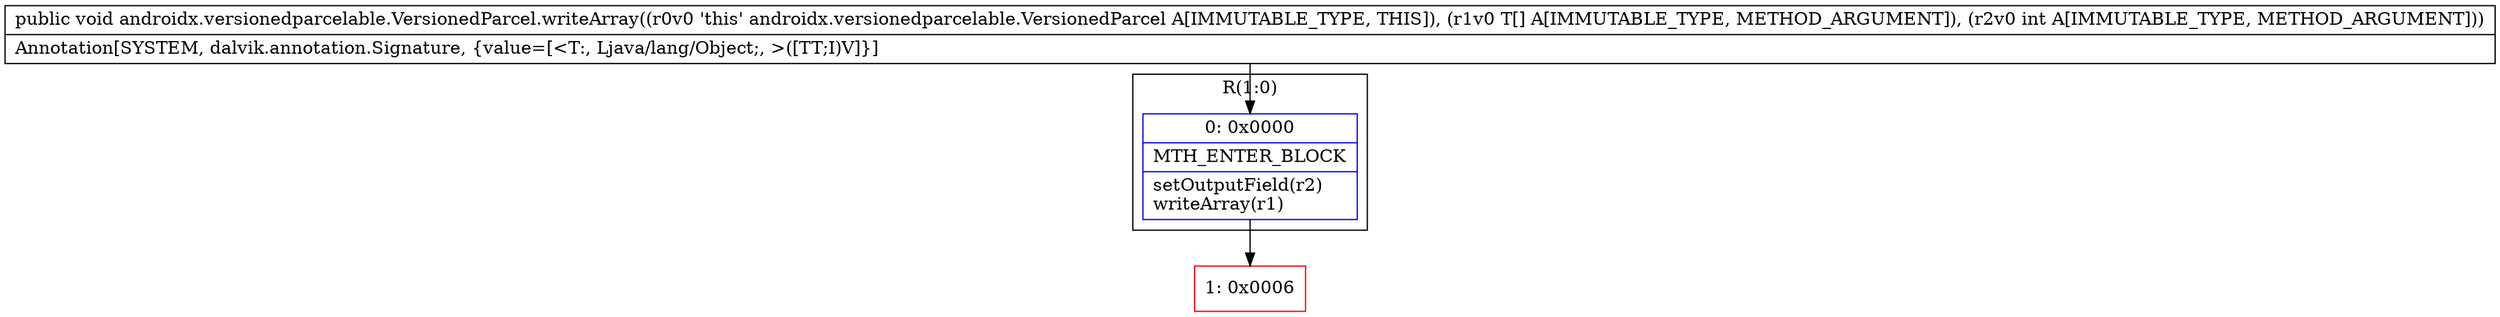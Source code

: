 digraph "CFG forandroidx.versionedparcelable.VersionedParcel.writeArray([Ljava\/lang\/Object;I)V" {
subgraph cluster_Region_1618726402 {
label = "R(1:0)";
node [shape=record,color=blue];
Node_0 [shape=record,label="{0\:\ 0x0000|MTH_ENTER_BLOCK\l|setOutputField(r2)\lwriteArray(r1)\l}"];
}
Node_1 [shape=record,color=red,label="{1\:\ 0x0006}"];
MethodNode[shape=record,label="{public void androidx.versionedparcelable.VersionedParcel.writeArray((r0v0 'this' androidx.versionedparcelable.VersionedParcel A[IMMUTABLE_TYPE, THIS]), (r1v0 T[] A[IMMUTABLE_TYPE, METHOD_ARGUMENT]), (r2v0 int A[IMMUTABLE_TYPE, METHOD_ARGUMENT]))  | Annotation[SYSTEM, dalvik.annotation.Signature, \{value=[\<T:, Ljava\/lang\/Object;, \>([TT;I)V]\}]\l}"];
MethodNode -> Node_0;
Node_0 -> Node_1;
}


